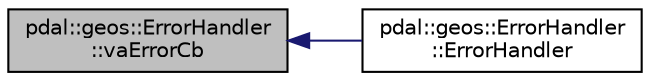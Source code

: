 digraph "pdal::geos::ErrorHandler::vaErrorCb"
{
  edge [fontname="Helvetica",fontsize="10",labelfontname="Helvetica",labelfontsize="10"];
  node [fontname="Helvetica",fontsize="10",shape=record];
  rankdir="LR";
  Node1 [label="pdal::geos::ErrorHandler\l::vaErrorCb",height=0.2,width=0.4,color="black", fillcolor="grey75", style="filled", fontcolor="black"];
  Node1 -> Node2 [dir="back",color="midnightblue",fontsize="10",style="solid",fontname="Helvetica"];
  Node2 [label="pdal::geos::ErrorHandler\l::ErrorHandler",height=0.2,width=0.4,color="black", fillcolor="white", style="filled",URL="$classpdal_1_1geos_1_1ErrorHandler.html#a6317a7a181f6c2793eee6a5935d73507"];
}
